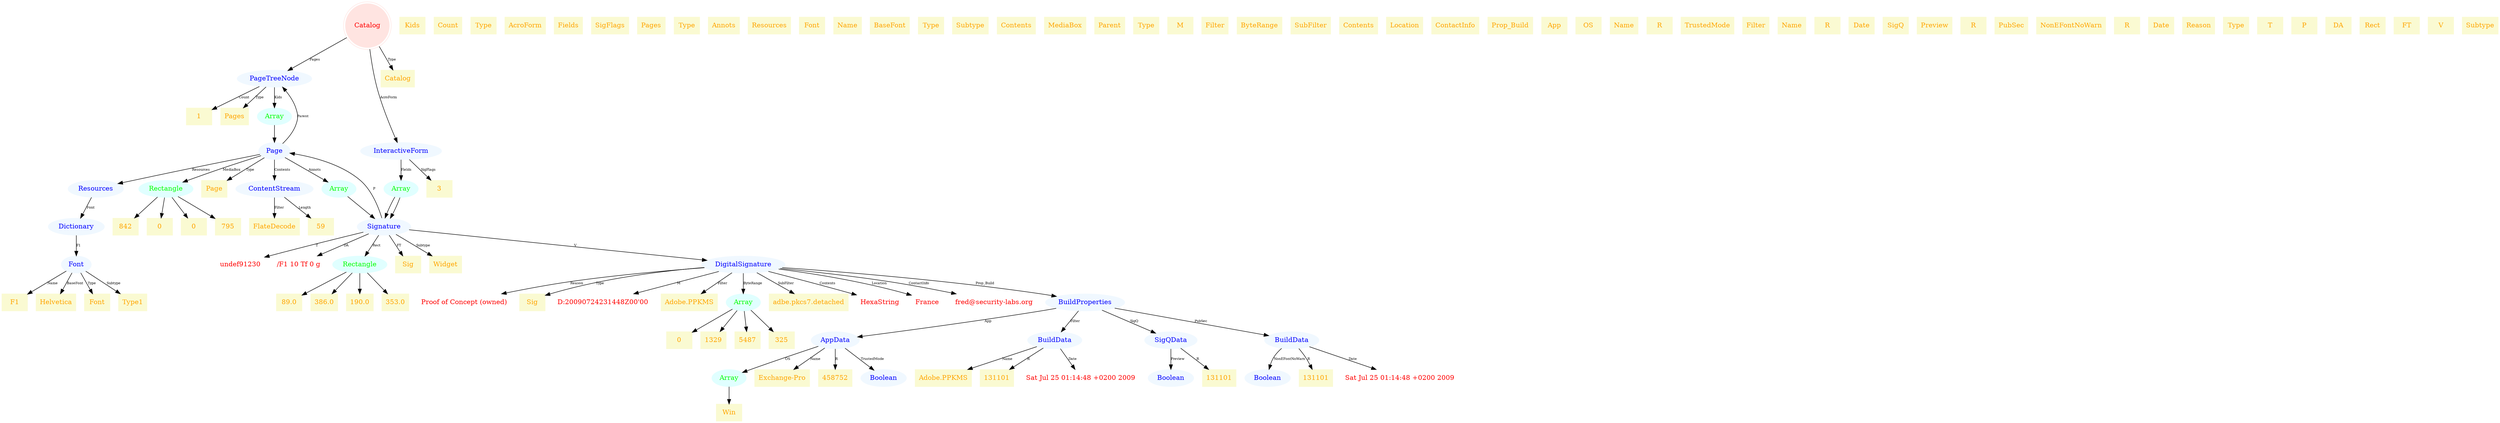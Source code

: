 digraph PDF {

	-609588028 [label="PageTreeNode",shape=ellipse,color=aliceblue,style=filled,fontcolor=blue];
	-609588028 -> -609588308 [label="Kids",fontsize=7];
	-609588028 -> -609603998 [label="Count",fontsize=7];
	-609588028 -> -609604488 [label="Type",fontsize=7];
	-609588298 [label="Kids",shape=polygon,color=lightgoldenrodyellow,style=filled,fontcolor=orange];
	-609588308 [label="Array",shape=ellipse,color=lightcyan,style=filled,fontcolor=green];
	-609588308 -> -609588458
	-609588178 [label="Count",shape=polygon,color=lightgoldenrodyellow,style=filled,fontcolor=orange];
	-609603998 [label="1",shape=polygon,color=lightgoldenrodyellow,style=filled,fontcolor=orange];
	-609604468 [label="Type",shape=polygon,color=lightgoldenrodyellow,style=filled,fontcolor=orange];
	-609604488 [label="Pages",shape=polygon,color=lightgoldenrodyellow,style=filled,fontcolor=orange];
	-609587518 [label="Catalog",shape=doublecircle,color=mistyrose,style=filled,fontcolor=red];
	-609587518 -> -609591198 [label="AcroForm",fontsize=7];
	-609587518 -> -609588028 [label="Pages",fontsize=7];
	-609587518 -> -609599528 [label="Type",fontsize=7];
	-609591538 [label="AcroForm",shape=polygon,color=lightgoldenrodyellow,style=filled,fontcolor=orange];
	-609591198 [label="InteractiveForm",shape=ellipse,color=aliceblue,style=filled,fontcolor=blue];
	-609591198 -> -609592198 [label="Fields",fontsize=7];
	-609591198 -> -609595368 [label="SigFlags",fontsize=7];
	-609592188 [label="Fields",shape=polygon,color=lightgoldenrodyellow,style=filled,fontcolor=orange];
	-609592198 [label="Array",shape=ellipse,color=lightcyan,style=filled,fontcolor=green];
	-609592198 -> -609589968
	-609592198 -> -609589968
	-609595358 [label="SigFlags",shape=polygon,color=lightgoldenrodyellow,style=filled,fontcolor=orange];
	-609595368 [label="3",shape=polygon,color=lightgoldenrodyellow,style=filled,fontcolor=orange];
	-609588428 [label="Pages",shape=polygon,color=lightgoldenrodyellow,style=filled,fontcolor=orange];
	-609599508 [label="Type",shape=polygon,color=lightgoldenrodyellow,style=filled,fontcolor=orange];
	-609599528 [label="Catalog",shape=polygon,color=lightgoldenrodyellow,style=filled,fontcolor=orange];
	-609586218 [label="ContentStream",shape=ellipse,color=aliceblue,style=filled,fontcolor=blue];
	-609586578 [label="FlateDecode",shape=polygon,color=lightgoldenrodyellow,style=filled,fontcolor=orange];
	-609620458 [label="59",shape=polygon,color=lightgoldenrodyellow,style=filled,fontcolor=orange];
	-609586218 -> -609586578 [label="Filter",fontsize=7];
	-609586218 -> -609620458 [label="Length",fontsize=7];
	-609588458 [label="Page",shape=ellipse,color=aliceblue,style=filled,fontcolor=blue];
	-609588458 -> -609590518 [label="Annots",fontsize=7];
	-609588458 -> -609606738 [label="Resources",fontsize=7];
	-609588458 -> -609586218 [label="Contents",fontsize=7];
	-609588458 -> -607518678 [label="MediaBox",fontsize=7];
	-609588458 -> -609588028 [label="Parent",fontsize=7];
	-609588458 -> -609611988 [label="Type",fontsize=7];
	-609590738 [label="Annots",shape=polygon,color=lightgoldenrodyellow,style=filled,fontcolor=orange];
	-609590518 [label="Array",shape=ellipse,color=lightcyan,style=filled,fontcolor=green];
	-609590518 -> -609589968
	-609610968 [label="Resources",shape=polygon,color=lightgoldenrodyellow,style=filled,fontcolor=orange];
	-609606738 [label="Resources",shape=ellipse,color=aliceblue,style=filled,fontcolor=blue];
	-609606738 -> -609609978 [label="Font",fontsize=7];
	-609609968 [label="Font",shape=polygon,color=lightgoldenrodyellow,style=filled,fontcolor=orange];
	-609609978 [label="Dictionary",shape=ellipse,color=aliceblue,style=filled,fontcolor=blue];
	-609609978 -> -609606868 [label="F1",fontsize=7];
	-609609588 [label="F1",shape=polygon,color=lightgoldenrodyellow,style=filled,fontcolor=orange];
	-609606868 [label="Font",shape=ellipse,color=aliceblue,style=filled,fontcolor=blue];
	-609606868 -> -609609588 [label="Name",fontsize=7];
	-609606868 -> -609607168 [label="BaseFont",fontsize=7];
	-609606868 -> -609607728 [label="Type",fontsize=7];
	-609606868 -> -609607448 [label="Subtype",fontsize=7];
	-609609398 [label="Name",shape=polygon,color=lightgoldenrodyellow,style=filled,fontcolor=orange];
	-609607148 [label="BaseFont",shape=polygon,color=lightgoldenrodyellow,style=filled,fontcolor=orange];
	-609607168 [label="Helvetica",shape=polygon,color=lightgoldenrodyellow,style=filled,fontcolor=orange];
	-609607708 [label="Type",shape=polygon,color=lightgoldenrodyellow,style=filled,fontcolor=orange];
	-609607728 [label="Font",shape=polygon,color=lightgoldenrodyellow,style=filled,fontcolor=orange];
	-609607428 [label="Subtype",shape=polygon,color=lightgoldenrodyellow,style=filled,fontcolor=orange];
	-609607448 [label="Type1",shape=polygon,color=lightgoldenrodyellow,style=filled,fontcolor=orange];
	-609588708 [label="Contents",shape=polygon,color=lightgoldenrodyellow,style=filled,fontcolor=orange];
	-609611728 [label="MediaBox",shape=polygon,color=lightgoldenrodyellow,style=filled,fontcolor=orange];
	-607518678 [label="Rectangle",shape=ellipse,color=lightcyan,style=filled,fontcolor=green];
	-607518678 -> -607518758
	-607518678 -> -607518778
	-607518678 -> -607518868
	-607518678 -> -607518958
	-607518758 [label="0",shape=polygon,color=lightgoldenrodyellow,style=filled,fontcolor=orange];
	-607518778 [label="0",shape=polygon,color=lightgoldenrodyellow,style=filled,fontcolor=orange];
	-607518868 [label="795",shape=polygon,color=lightgoldenrodyellow,style=filled,fontcolor=orange];
	-607518958 [label="842",shape=polygon,color=lightgoldenrodyellow,style=filled,fontcolor=orange];
	-609589888 [label="Parent",shape=polygon,color=lightgoldenrodyellow,style=filled,fontcolor=orange];
	-609611968 [label="Type",shape=polygon,color=lightgoldenrodyellow,style=filled,fontcolor=orange];
	-609611988 [label="Page",shape=polygon,color=lightgoldenrodyellow,style=filled,fontcolor=orange];
	-609592938 [label="DigitalSignature",shape=ellipse,color=aliceblue,style=filled,fontcolor=blue];
	-609592938 -> -609629848 [label="M",fontsize=7];
	-609592938 -> -609595628 [label="Filter",fontsize=7];
	-609592938 -> -609596028 [label="ByteRange",fontsize=7];
	-609592938 -> -609595768 [label="SubFilter",fontsize=7];
	-609592938 -> -609595588 [label="Contents",fontsize=7];
	-609592938 -> -609595938 [label="Location",fontsize=7];
	-609592938 -> -609596508 [label="ContactInfo",fontsize=7];
	-609592938 -> -609630078 [label="Prop_Build",fontsize=7];
	-609592938 -> -609596628 [label="Reason",fontsize=7];
	-609592938 -> -609595478 [label="Type",fontsize=7];
	-609630118 [label="M",shape=polygon,color=lightgoldenrodyellow,style=filled,fontcolor=orange];
	-609629848 [label="D:20090724231448Z00'00",shape=polygon,color=white,style=filled,fontcolor=red];
	-609595808 [label="Filter",shape=polygon,color=lightgoldenrodyellow,style=filled,fontcolor=orange];
	-609595628 [label="Adobe.PPKMS",shape=polygon,color=lightgoldenrodyellow,style=filled,fontcolor=orange];
	-609596018 [label="ByteRange",shape=polygon,color=lightgoldenrodyellow,style=filled,fontcolor=orange];
	-609596028 [label="Array",shape=ellipse,color=lightcyan,style=filled,fontcolor=green];
	-609596028 -> -609731468
	-609596028 -> -609731688
	-609596028 -> -609752928
	-609596028 -> -607479578
	-609731468 [label="0",shape=polygon,color=lightgoldenrodyellow,style=filled,fontcolor=orange];
	-609731688 [label="1329",shape=polygon,color=lightgoldenrodyellow,style=filled,fontcolor=orange];
	-609752928 [label="5487",shape=polygon,color=lightgoldenrodyellow,style=filled,fontcolor=orange];
	-607479578 [label="325",shape=polygon,color=lightgoldenrodyellow,style=filled,fontcolor=orange];
	-609595928 [label="SubFilter",shape=polygon,color=lightgoldenrodyellow,style=filled,fontcolor=orange];
	-609595768 [label="adbe.pkcs7.detached",shape=polygon,color=lightgoldenrodyellow,style=filled,fontcolor=orange];
	-609595688 [label="Contents",shape=polygon,color=lightgoldenrodyellow,style=filled,fontcolor=orange];
	-609595588 [label="HexaString",shape=polygon,color=white,style=filled,fontcolor=red];
	-609596538 [label="Location",shape=polygon,color=lightgoldenrodyellow,style=filled,fontcolor=orange];
	-609595938 [label="France",shape=polygon,color=white,style=filled,fontcolor=red];
	-609596658 [label="ContactInfo",shape=polygon,color=lightgoldenrodyellow,style=filled,fontcolor=orange];
	-609596508 [label="fred@security-labs.org",shape=polygon,color=white,style=filled,fontcolor=red];
	-609636368 [label="Prop_Build",shape=polygon,color=lightgoldenrodyellow,style=filled,fontcolor=orange];
	-609630078 [label="BuildProperties",shape=ellipse,color=aliceblue,style=filled,fontcolor=blue];
	-609630078 -> -609633268 [label="App",fontsize=7];
	-609630078 -> -609630278 [label="Filter",fontsize=7];
	-609630078 -> -609631338 [label="SigQ",fontsize=7];
	-609630078 -> -609632118 [label="PubSec",fontsize=7];
	-609633548 [label="App",shape=polygon,color=lightgoldenrodyellow,style=filled,fontcolor=orange];
	-609633268 [label="AppData",shape=ellipse,color=aliceblue,style=filled,fontcolor=blue];
	-609633268 -> -609634158 [label="OS",fontsize=7];
	-609633268 -> -609634238 [label="Name",fontsize=7];
	-609633268 -> -609634578 [label="R",fontsize=7];
	-609633268 -> -609633838 [label="TrustedMode",fontsize=7];
	-609634148 [label="OS",shape=polygon,color=lightgoldenrodyellow,style=filled,fontcolor=orange];
	-609634158 [label="Array",shape=ellipse,color=lightcyan,style=filled,fontcolor=green];
	-609634158 -> -609634248
	-609634248 [label="Win",shape=polygon,color=lightgoldenrodyellow,style=filled,fontcolor=orange];
	-609634918 [label="Name",shape=polygon,color=lightgoldenrodyellow,style=filled,fontcolor=orange];
	-609634238 [label="Exchange-Pro",shape=polygon,color=lightgoldenrodyellow,style=filled,fontcolor=orange];
	-609634568 [label="R",shape=polygon,color=lightgoldenrodyellow,style=filled,fontcolor=orange];
	-609634578 [label="458752",shape=polygon,color=lightgoldenrodyellow,style=filled,fontcolor=orange];
	-609633828 [label="TrustedMode",shape=polygon,color=lightgoldenrodyellow,style=filled,fontcolor=orange];
	-609633838 [label="Boolean",shape=ellipse,color=aliceblue,style=filled,fontcolor=blue];
	-609630428 [label="Filter",shape=polygon,color=lightgoldenrodyellow,style=filled,fontcolor=orange];
	-609630278 [label="BuildData",shape=ellipse,color=aliceblue,style=filled,fontcolor=blue];
	-609630278 -> -609630328 [label="Name",fontsize=7];
	-609630278 -> -609631038 [label="R",fontsize=7];
	-609630278 -> -609631368 [label="Date",fontsize=7];
	-609630748 [label="Name",shape=polygon,color=lightgoldenrodyellow,style=filled,fontcolor=orange];
	-609630328 [label="Adobe.PPKMS",shape=polygon,color=lightgoldenrodyellow,style=filled,fontcolor=orange];
	-609631028 [label="R",shape=polygon,color=lightgoldenrodyellow,style=filled,fontcolor=orange];
	-609631038 [label="131101",shape=polygon,color=lightgoldenrodyellow,style=filled,fontcolor=orange];
	-609631358 [label="Date",shape=polygon,color=lightgoldenrodyellow,style=filled,fontcolor=orange];
	-609631368 [label="Sat Jul 25 01:14:48 +0200 2009",shape=polygon,color=white,style=filled,fontcolor=red];
	-609631588 [label="SigQ",shape=polygon,color=lightgoldenrodyellow,style=filled,fontcolor=orange];
	-609631338 [label="SigQData",shape=ellipse,color=aliceblue,style=filled,fontcolor=blue];
	-609631338 -> -609631878 [label="Preview",fontsize=7];
	-609631338 -> -609632188 [label="R",fontsize=7];
	-609631868 [label="Preview",shape=polygon,color=lightgoldenrodyellow,style=filled,fontcolor=orange];
	-609631878 [label="Boolean",shape=ellipse,color=aliceblue,style=filled,fontcolor=blue];
	-609632178 [label="R",shape=polygon,color=lightgoldenrodyellow,style=filled,fontcolor=orange];
	-609632188 [label="131101",shape=polygon,color=lightgoldenrodyellow,style=filled,fontcolor=orange];
	-609632398 [label="PubSec",shape=polygon,color=lightgoldenrodyellow,style=filled,fontcolor=orange];
	-609632118 [label="BuildData",shape=ellipse,color=aliceblue,style=filled,fontcolor=blue];
	-609632118 -> -609632688 [label="NonEFontNoWarn",fontsize=7];
	-609632118 -> -609633338 [label="R",fontsize=7];
	-609632118 -> -609633018 [label="Date",fontsize=7];
	-609632678 [label="NonEFontNoWarn",shape=polygon,color=lightgoldenrodyellow,style=filled,fontcolor=orange];
	-609632688 [label="Boolean",shape=ellipse,color=aliceblue,style=filled,fontcolor=blue];
	-609633328 [label="R",shape=polygon,color=lightgoldenrodyellow,style=filled,fontcolor=orange];
	-609633338 [label="131101",shape=polygon,color=lightgoldenrodyellow,style=filled,fontcolor=orange];
	-609633008 [label="Date",shape=polygon,color=lightgoldenrodyellow,style=filled,fontcolor=orange];
	-609633018 [label="Sat Jul 25 01:14:48 +0200 2009",shape=polygon,color=white,style=filled,fontcolor=red];
	-609596778 [label="Reason",shape=polygon,color=lightgoldenrodyellow,style=filled,fontcolor=orange];
	-609596628 [label="Proof of Concept (owned)",shape=polygon,color=white,style=filled,fontcolor=red];
	-609595468 [label="Type",shape=polygon,color=lightgoldenrodyellow,style=filled,fontcolor=orange];
	-609595478 [label="Sig",shape=polygon,color=lightgoldenrodyellow,style=filled,fontcolor=orange];
	-609589968 [label="Signature",shape=ellipse,color=aliceblue,style=filled,fontcolor=blue];
	-609589968 -> -609622058 [label="T",fontsize=7];
	-609589968 -> -609588458 [label="P",fontsize=7];
	-609589968 -> -609622678 [label="DA",fontsize=7];
	-609589968 -> -609590048 [label="Rect",fontsize=7];
	-609589968 -> -609622958 [label="FT",fontsize=7];
	-609589968 -> -609592938 [label="V",fontsize=7];
	-609589968 -> -609623238 [label="Subtype",fontsize=7];
	-609622048 [label="T",shape=polygon,color=lightgoldenrodyellow,style=filled,fontcolor=orange];
	-609622058 [label="undef91230",shape=polygon,color=white,style=filled,fontcolor=red];
	-609590838 [label="P",shape=polygon,color=lightgoldenrodyellow,style=filled,fontcolor=orange];
	-609622658 [label="DA",shape=polygon,color=lightgoldenrodyellow,style=filled,fontcolor=orange];
	-609622678 [label="/F1 10 Tf 0 g",shape=polygon,color=white,style=filled,fontcolor=red];
	-609590508 [label="Rect",shape=polygon,color=lightgoldenrodyellow,style=filled,fontcolor=orange];
	-609590048 [label="Rectangle",shape=ellipse,color=lightcyan,style=filled,fontcolor=green];
	-609590048 -> -609590128
	-609590048 -> -609590148
	-609590048 -> -609590238
	-609590048 -> -609590328
	-609590128 [label="89.0",shape=polygon,color=lightgoldenrodyellow,style=filled,fontcolor=orange];
	-609590148 [label="386.0",shape=polygon,color=lightgoldenrodyellow,style=filled,fontcolor=orange];
	-609590238 [label="190.0",shape=polygon,color=lightgoldenrodyellow,style=filled,fontcolor=orange];
	-609590328 [label="353.0",shape=polygon,color=lightgoldenrodyellow,style=filled,fontcolor=orange];
	-609622938 [label="FT",shape=polygon,color=lightgoldenrodyellow,style=filled,fontcolor=orange];
	-609622958 [label="Sig",shape=polygon,color=lightgoldenrodyellow,style=filled,fontcolor=orange];
	-609593038 [label="V",shape=polygon,color=lightgoldenrodyellow,style=filled,fontcolor=orange];
	-609623218 [label="Subtype",shape=polygon,color=lightgoldenrodyellow,style=filled,fontcolor=orange];
	-609623238 [label="Widget",shape=polygon,color=lightgoldenrodyellow,style=filled,fontcolor=orange];

}